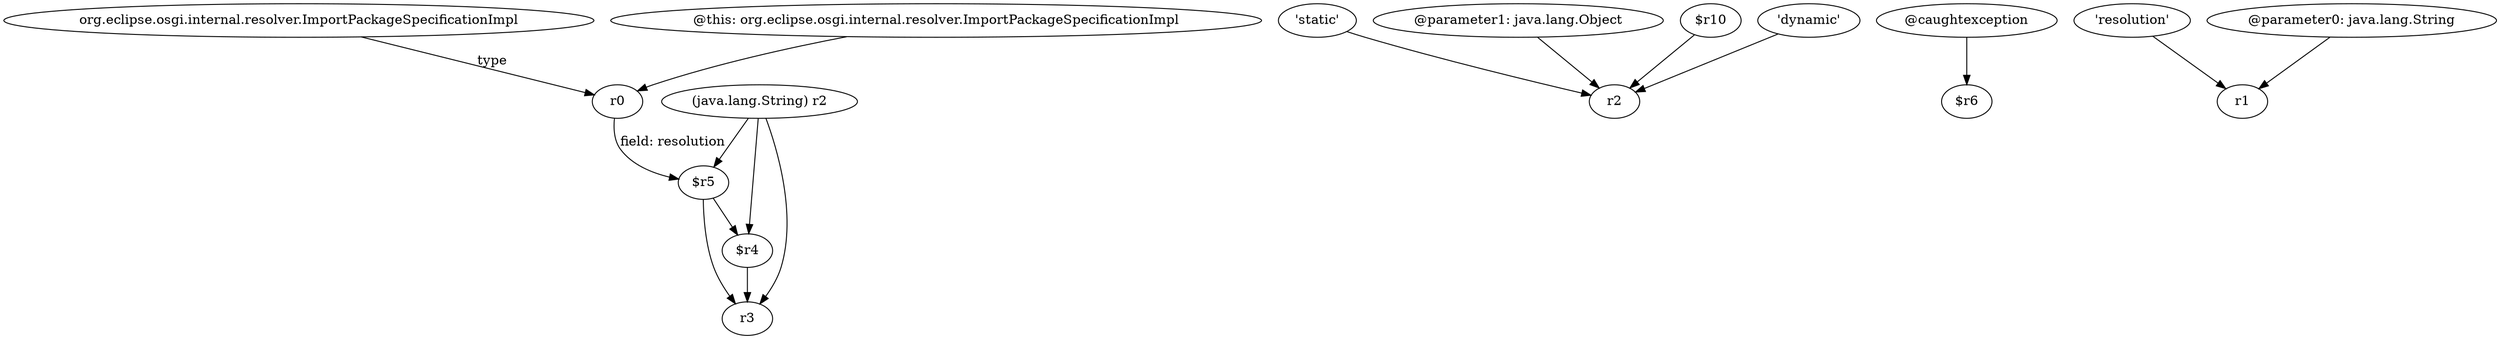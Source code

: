 digraph g {
0[label="(java.lang.String) r2"]
1[label="$r5"]
0->1[label=""]
2[label="'static'"]
3[label="r2"]
2->3[label=""]
4[label="@parameter1: java.lang.Object"]
4->3[label=""]
5[label="$r10"]
5->3[label=""]
6[label="@caughtexception"]
7[label="$r6"]
6->7[label=""]
8[label="$r4"]
9[label="r3"]
8->9[label=""]
10[label="r0"]
10->1[label="field: resolution"]
11[label="'resolution'"]
12[label="r1"]
11->12[label=""]
13[label="org.eclipse.osgi.internal.resolver.ImportPackageSpecificationImpl"]
13->10[label="type"]
1->9[label=""]
0->9[label=""]
0->8[label=""]
1->8[label=""]
14[label="@parameter0: java.lang.String"]
14->12[label=""]
15[label="'dynamic'"]
15->3[label=""]
16[label="@this: org.eclipse.osgi.internal.resolver.ImportPackageSpecificationImpl"]
16->10[label=""]
}